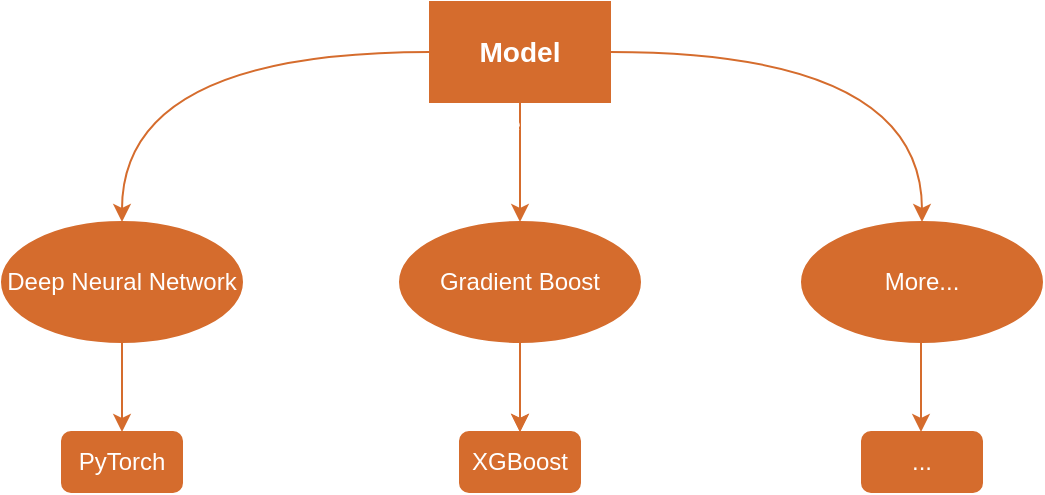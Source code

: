 <mxfile version="17.2.1" type="github">
  <diagram id="KHIvG7JCvUpguQxkoBDt" name="Page-1">
    <mxGraphModel dx="880" dy="560" grid="1" gridSize="10" guides="1" tooltips="1" connect="1" arrows="1" fold="1" page="1" pageScale="1" pageWidth="827" pageHeight="1169" background="none" math="0" shadow="0">
      <root>
        <mxCell id="0" />
        <mxCell id="1" parent="0" />
        <mxCell id="zihQ1roNJzVz45EIcrpt-3" value="" style="edgeStyle=orthogonalEdgeStyle;rounded=0;orthogonalLoop=1;jettySize=auto;html=1;fillColor=#De894E;strokeColor=#D56C2D;curved=1;exitX=0;exitY=0.5;exitDx=0;exitDy=0;fontColor=#FFFFFF;" parent="1" source="fUwWvzhSsq1vZLbVojlY-2" target="zihQ1roNJzVz45EIcrpt-2" edge="1">
          <mxGeometry relative="1" as="geometry">
            <mxPoint x="414" y="35" as="sourcePoint" />
          </mxGeometry>
        </mxCell>
        <mxCell id="zihQ1roNJzVz45EIcrpt-5" value="" style="edgeStyle=orthogonalEdgeStyle;rounded=0;orthogonalLoop=1;jettySize=auto;html=1;fillColor=#De894E;strokeColor=#D56C2D;curved=1;exitX=0.5;exitY=1;exitDx=0;exitDy=0;fontColor=#FFFFFF;" parent="1" source="fUwWvzhSsq1vZLbVojlY-2" target="zihQ1roNJzVz45EIcrpt-4" edge="1">
          <mxGeometry relative="1" as="geometry">
            <mxPoint x="459" y="60" as="sourcePoint" />
          </mxGeometry>
        </mxCell>
        <mxCell id="zihQ1roNJzVz45EIcrpt-17" value="Based on" style="edgeLabel;align=center;verticalAlign=middle;resizable=0;points=[];labelBorderColor=none;html=1;labelBackgroundColor=none;fillColor=#De894E;fontColor=#FFFFFF;" parent="zihQ1roNJzVz45EIcrpt-5" vertex="1" connectable="0">
          <mxGeometry x="-0.678" y="1" relative="1" as="geometry">
            <mxPoint x="-3" y="1" as="offset" />
          </mxGeometry>
        </mxCell>
        <mxCell id="zihQ1roNJzVz45EIcrpt-8" value="" style="edgeStyle=orthogonalEdgeStyle;rounded=0;orthogonalLoop=1;jettySize=auto;html=1;fillColor=#De894E;strokeColor=#D56C2D;curved=1;fontColor=#FFFFFF;" parent="1" source="zihQ1roNJzVz45EIcrpt-2" target="zihQ1roNJzVz45EIcrpt-7" edge="1">
          <mxGeometry relative="1" as="geometry" />
        </mxCell>
        <mxCell id="zihQ1roNJzVz45EIcrpt-2" value="Deep Neural Network" style="ellipse;whiteSpace=wrap;html=1;rounded=0;fillColor=#D56C2D;fontColor=#FFFFFF;strokeColor=#D56C2D;" parent="1" vertex="1">
          <mxGeometry x="200" y="120" width="120" height="60" as="geometry" />
        </mxCell>
        <mxCell id="zihQ1roNJzVz45EIcrpt-12" value="" style="edgeStyle=orthogonalEdgeStyle;rounded=0;orthogonalLoop=1;jettySize=auto;html=1;fillColor=#De894E;strokeColor=#D56C2D;curved=1;fontColor=#FFFFFF;" parent="1" source="zihQ1roNJzVz45EIcrpt-4" target="zihQ1roNJzVz45EIcrpt-11" edge="1">
          <mxGeometry relative="1" as="geometry" />
        </mxCell>
        <mxCell id="eqceqLkeQAScTDJMVgpy-10" style="edgeStyle=orthogonalEdgeStyle;curved=1;orthogonalLoop=1;jettySize=auto;html=1;strokeColor=#D56C2D;fontColor=#FFFFFF;" parent="1" source="zihQ1roNJzVz45EIcrpt-4" target="zihQ1roNJzVz45EIcrpt-11" edge="1">
          <mxGeometry relative="1" as="geometry" />
        </mxCell>
        <mxCell id="zihQ1roNJzVz45EIcrpt-4" value="Gradient Boost" style="ellipse;whiteSpace=wrap;html=1;rounded=0;fillColor=#D56C2D;fontColor=#FFFFFF;strokeColor=#D56C2D;" parent="1" vertex="1">
          <mxGeometry x="399" y="120" width="120" height="60" as="geometry" />
        </mxCell>
        <mxCell id="zihQ1roNJzVz45EIcrpt-7" value="PyTorch" style="text;html=1;strokeColor=#D56C2D;fillColor=#D56C2D;align=center;verticalAlign=middle;whiteSpace=wrap;rounded=1;fontColor=#FFFFFF;shadow=0;glass=0;" parent="1" vertex="1">
          <mxGeometry x="230" y="225" width="60" height="30" as="geometry" />
        </mxCell>
        <mxCell id="zihQ1roNJzVz45EIcrpt-11" value="XGBoost" style="text;html=1;strokeColor=#D56C2D;fillColor=#D56C2D;align=center;verticalAlign=middle;whiteSpace=wrap;rounded=1;fontColor=#FFFFFF;" parent="1" vertex="1">
          <mxGeometry x="429" y="225" width="60" height="30" as="geometry" />
        </mxCell>
        <mxCell id="eqceqLkeQAScTDJMVgpy-9" value="" style="edgeStyle=orthogonalEdgeStyle;rounded=0;orthogonalLoop=1;jettySize=auto;html=1;fillColor=#De894E;strokeColor=#D56C2D;curved=1;exitX=1;exitY=0.5;exitDx=0;exitDy=0;entryX=0.5;entryY=0;entryDx=0;entryDy=0;fontColor=#FFFFFF;" parent="1" source="fUwWvzhSsq1vZLbVojlY-2" target="fUwWvzhSsq1vZLbVojlY-3" edge="1">
          <mxGeometry relative="1" as="geometry">
            <mxPoint x="504" y="35" as="sourcePoint" />
            <mxPoint x="660" y="120" as="targetPoint" />
          </mxGeometry>
        </mxCell>
        <mxCell id="fUwWvzhSsq1vZLbVojlY-2" value="&lt;h3&gt;Model&lt;/h3&gt;" style="rounded=0;whiteSpace=wrap;html=1;fillColor=#D56C2D;fontColor=#FFFFFF;strokeColor=#D56C2D;" vertex="1" parent="1">
          <mxGeometry x="414" y="10" width="90" height="50" as="geometry" />
        </mxCell>
        <mxCell id="fUwWvzhSsq1vZLbVojlY-3" value="More..." style="ellipse;whiteSpace=wrap;html=1;rounded=0;fillColor=#D56C2D;fontColor=#FFFFFF;strokeColor=#D56C2D;" vertex="1" parent="1">
          <mxGeometry x="600" y="120" width="120" height="60" as="geometry" />
        </mxCell>
        <mxCell id="fUwWvzhSsq1vZLbVojlY-4" value="..." style="text;html=1;strokeColor=#D56C2D;fillColor=#D56C2D;align=center;verticalAlign=middle;whiteSpace=wrap;rounded=1;fontColor=#FFFFFF;" vertex="1" parent="1">
          <mxGeometry x="630" y="225" width="60" height="30" as="geometry" />
        </mxCell>
        <mxCell id="fUwWvzhSsq1vZLbVojlY-6" style="edgeStyle=orthogonalEdgeStyle;curved=1;orthogonalLoop=1;jettySize=auto;html=1;strokeColor=#D56C2D;fontColor=#FFFFFF;" edge="1" parent="1">
          <mxGeometry relative="1" as="geometry">
            <mxPoint x="659.5" y="180" as="sourcePoint" />
            <mxPoint x="659.5" y="225" as="targetPoint" />
          </mxGeometry>
        </mxCell>
      </root>
    </mxGraphModel>
  </diagram>
</mxfile>
